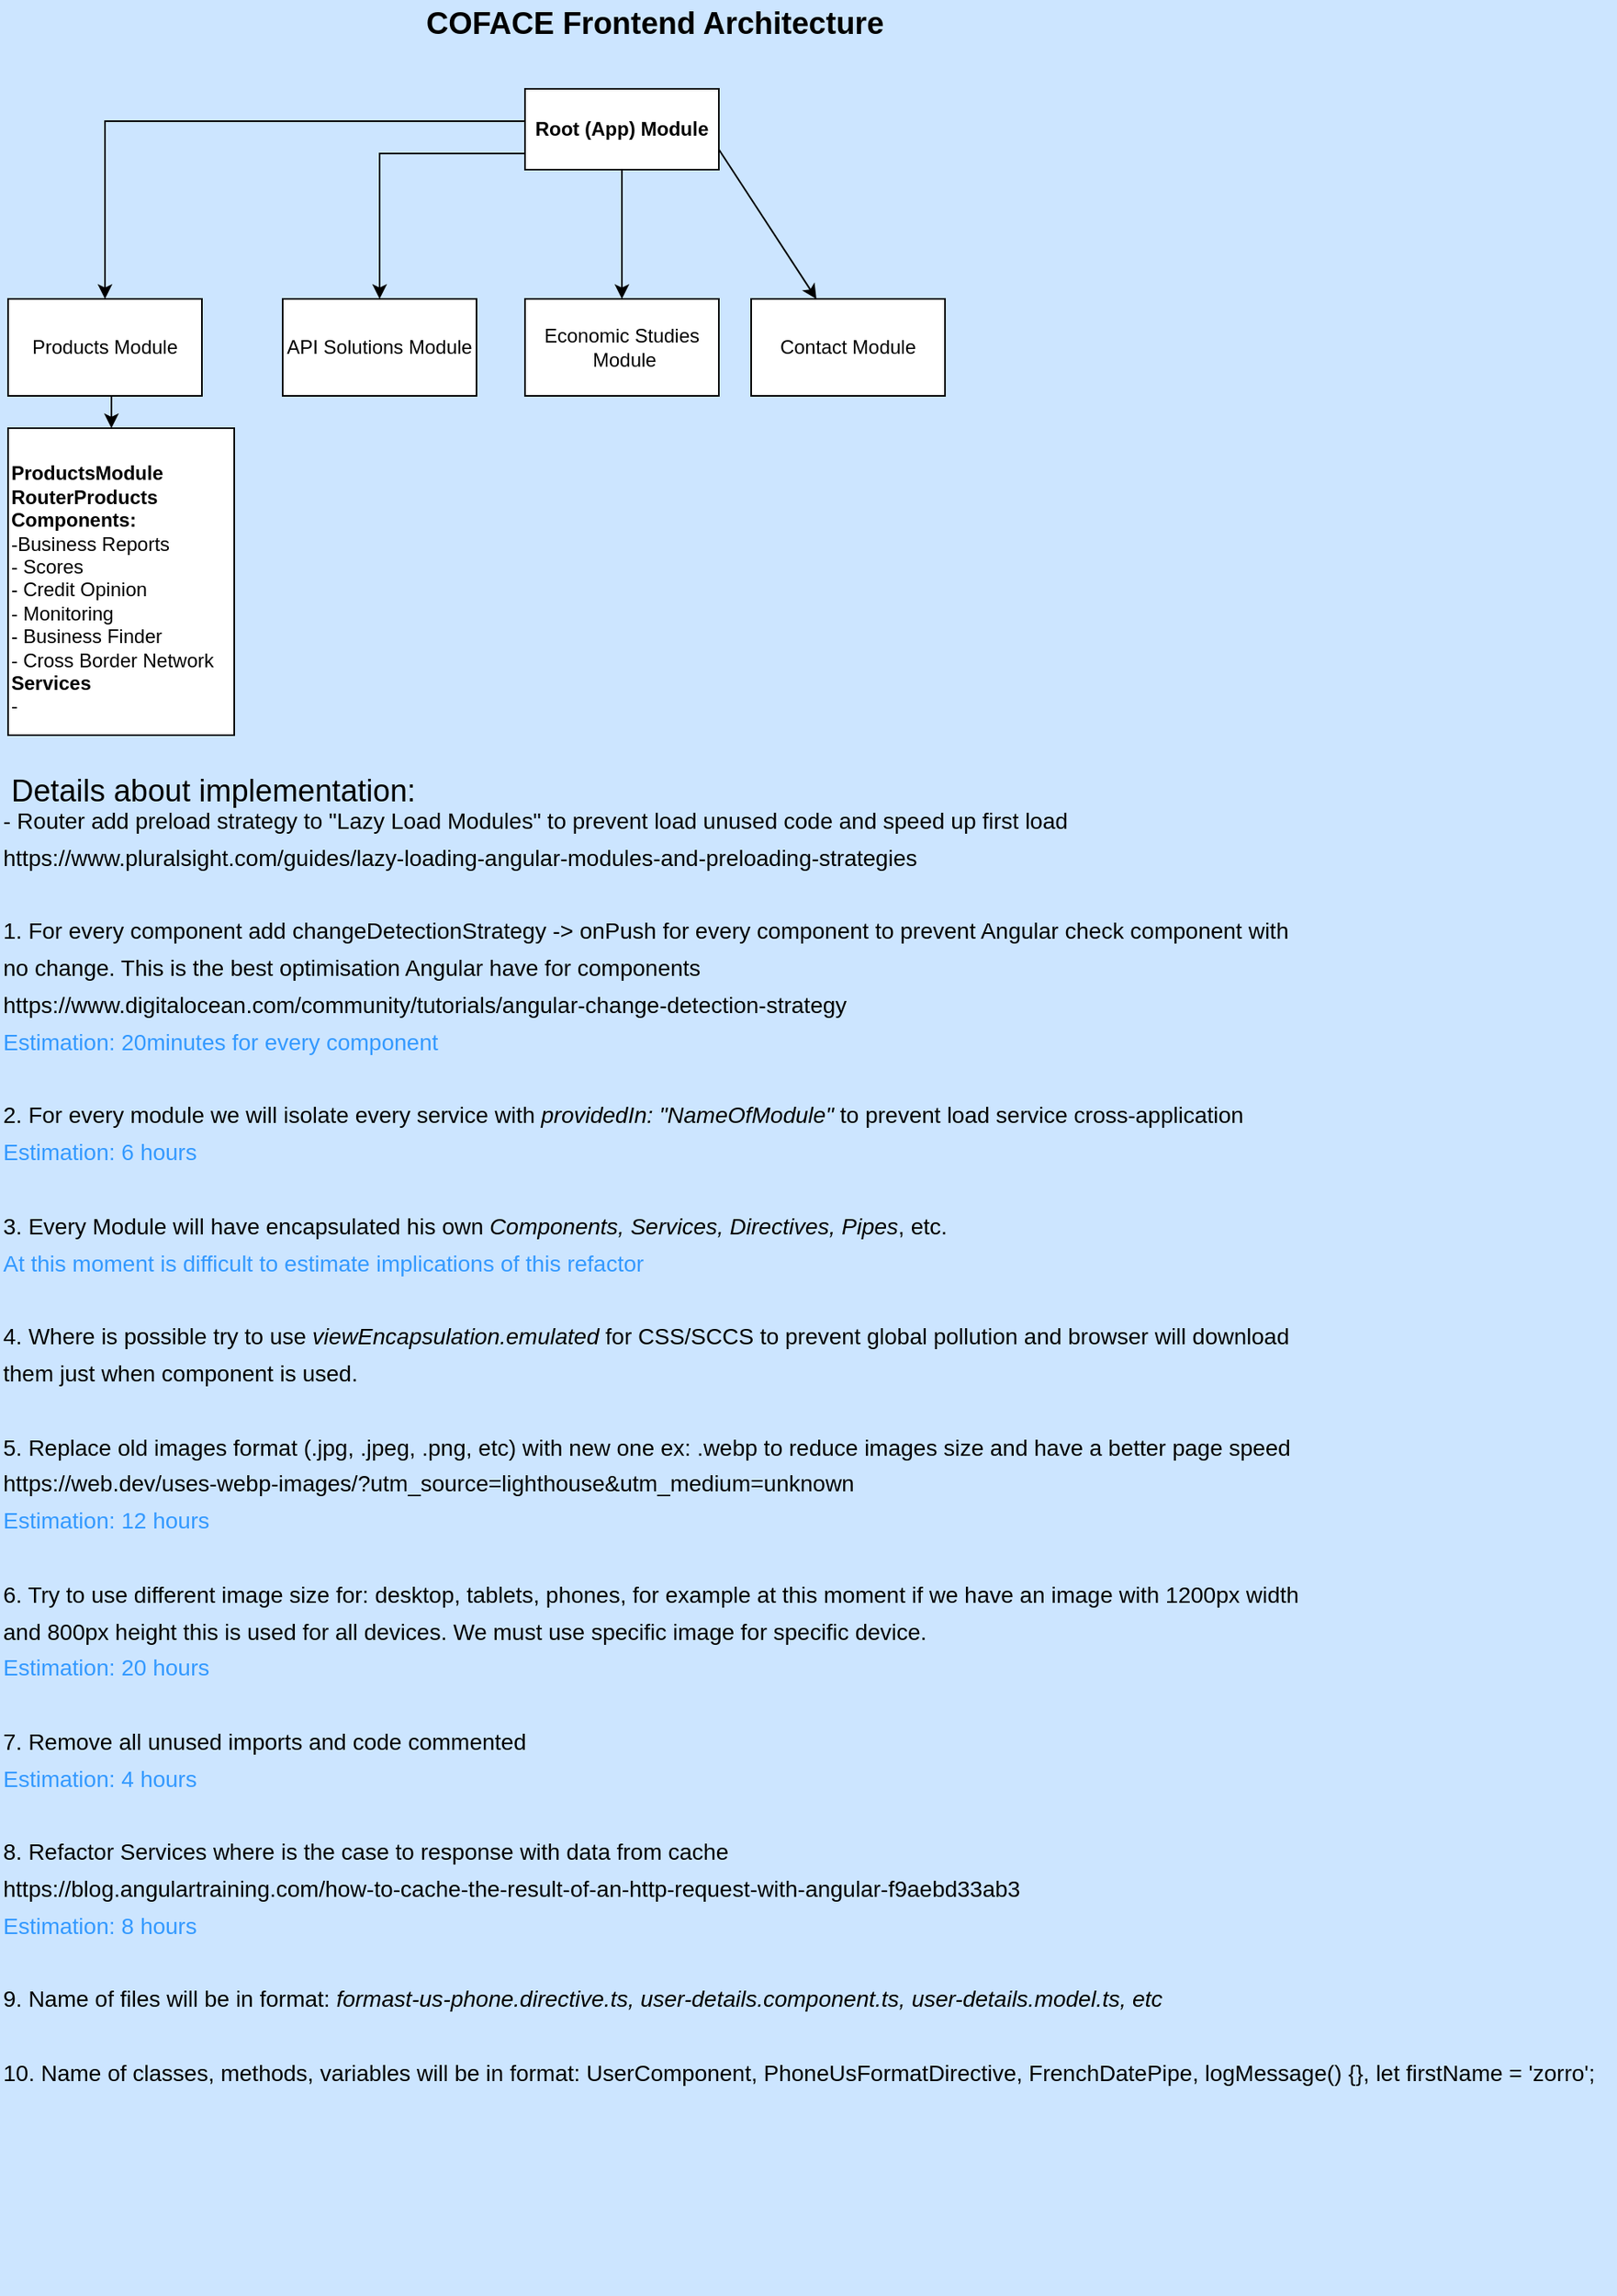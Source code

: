 <mxfile version="13.7.7" type="github">
  <diagram id="7G5bMyklPg214r5d4M1_" name="Page-1">
    <mxGraphModel dx="989" dy="646" grid="1" gridSize="10" guides="1" tooltips="1" connect="1" arrows="1" fold="1" page="1" pageScale="1" pageWidth="827" pageHeight="1169" background="#CCE5FF" math="0" shadow="0">
      <root>
        <mxCell id="0" />
        <mxCell id="1" parent="0" />
        <mxCell id="YIz92cHDHYsAEAl19uF_-3" style="edgeStyle=orthogonalEdgeStyle;rounded=0;orthogonalLoop=1;jettySize=auto;html=1;exitX=0;exitY=1;exitDx=0;exitDy=0;" edge="1" parent="1" source="YIz92cHDHYsAEAl19uF_-1" target="YIz92cHDHYsAEAl19uF_-4">
          <mxGeometry relative="1" as="geometry">
            <mxPoint x="80" y="230" as="targetPoint" />
            <Array as="points">
              <mxPoint x="340" y="90" />
              <mxPoint x="80" y="90" />
            </Array>
          </mxGeometry>
        </mxCell>
        <mxCell id="YIz92cHDHYsAEAl19uF_-11" style="edgeStyle=orthogonalEdgeStyle;rounded=0;orthogonalLoop=1;jettySize=auto;html=1;exitX=0.5;exitY=1;exitDx=0;exitDy=0;" edge="1" parent="1" source="YIz92cHDHYsAEAl19uF_-1" target="YIz92cHDHYsAEAl19uF_-12">
          <mxGeometry relative="1" as="geometry">
            <mxPoint x="400" y="200" as="targetPoint" />
            <Array as="points">
              <mxPoint x="400" y="110" />
              <mxPoint x="250" y="110" />
            </Array>
          </mxGeometry>
        </mxCell>
        <mxCell id="YIz92cHDHYsAEAl19uF_-1" value="Root (App) Module" style="rounded=0;whiteSpace=wrap;html=1;fontStyle=1" vertex="1" parent="1">
          <mxGeometry x="340" y="70" width="120" height="50" as="geometry" />
        </mxCell>
        <mxCell id="YIz92cHDHYsAEAl19uF_-7" style="edgeStyle=orthogonalEdgeStyle;rounded=0;orthogonalLoop=1;jettySize=auto;html=1;exitX=0.5;exitY=1;exitDx=0;exitDy=0;entryX=0.457;entryY=0;entryDx=0;entryDy=0;entryPerimeter=0;" edge="1" parent="1" source="YIz92cHDHYsAEAl19uF_-4" target="YIz92cHDHYsAEAl19uF_-8">
          <mxGeometry relative="1" as="geometry">
            <mxPoint x="80" y="320" as="targetPoint" />
          </mxGeometry>
        </mxCell>
        <mxCell id="YIz92cHDHYsAEAl19uF_-4" value="Products Module&lt;br&gt;" style="rounded=0;whiteSpace=wrap;html=1;" vertex="1" parent="1">
          <mxGeometry x="20" y="200" width="120" height="60" as="geometry" />
        </mxCell>
        <mxCell id="YIz92cHDHYsAEAl19uF_-8" value="&lt;b&gt;&lt;br&gt;ProductsModule&lt;br&gt;RouterProducts&lt;br&gt;Components:&lt;/b&gt;&lt;br&gt;-Business Reports&lt;br&gt;- Scores&lt;br&gt;- Credit Opinion&lt;br&gt;- Monitoring&lt;br&gt;- Business Finder&lt;br&gt;- Cross Border Network&lt;br&gt;&lt;b&gt;Services&lt;br&gt;&lt;/b&gt;-" style="rounded=0;whiteSpace=wrap;html=1;align=left;verticalAlign=top;" vertex="1" parent="1">
          <mxGeometry x="20" y="280" width="140" height="190" as="geometry" />
        </mxCell>
        <mxCell id="YIz92cHDHYsAEAl19uF_-12" value="API Solutions Module" style="rounded=0;whiteSpace=wrap;html=1;" vertex="1" parent="1">
          <mxGeometry x="190" y="200" width="120" height="60" as="geometry" />
        </mxCell>
        <mxCell id="YIz92cHDHYsAEAl19uF_-17" value="" style="endArrow=classic;html=1;exitX=0.5;exitY=1;exitDx=0;exitDy=0;" edge="1" parent="1" source="YIz92cHDHYsAEAl19uF_-1">
          <mxGeometry width="50" height="50" relative="1" as="geometry">
            <mxPoint x="390" y="300" as="sourcePoint" />
            <mxPoint x="400" y="200" as="targetPoint" />
          </mxGeometry>
        </mxCell>
        <mxCell id="YIz92cHDHYsAEAl19uF_-18" value="Economic Studies&lt;br&gt;&amp;nbsp;Module" style="rounded=0;whiteSpace=wrap;html=1;" vertex="1" parent="1">
          <mxGeometry x="340" y="200" width="120" height="60" as="geometry" />
        </mxCell>
        <mxCell id="YIz92cHDHYsAEAl19uF_-20" value="" style="endArrow=classic;html=1;exitX=1;exitY=0.75;exitDx=0;exitDy=0;" edge="1" parent="1" source="YIz92cHDHYsAEAl19uF_-1" target="YIz92cHDHYsAEAl19uF_-21">
          <mxGeometry width="50" height="50" relative="1" as="geometry">
            <mxPoint x="390" y="290" as="sourcePoint" />
            <mxPoint x="540" y="200" as="targetPoint" />
          </mxGeometry>
        </mxCell>
        <mxCell id="YIz92cHDHYsAEAl19uF_-21" value="Contact Module" style="rounded=0;whiteSpace=wrap;html=1;" vertex="1" parent="1">
          <mxGeometry x="480" y="200" width="120" height="60" as="geometry" />
        </mxCell>
        <mxCell id="YIz92cHDHYsAEAl19uF_-22" value="COFACE Frontend Architecture" style="text;html=1;align=center;verticalAlign=middle;resizable=0;points=[];autosize=1;fontSize=19;fontStyle=1" vertex="1" parent="1">
          <mxGeometry x="270" y="15" width="300" height="30" as="geometry" />
        </mxCell>
        <mxCell id="YIz92cHDHYsAEAl19uF_-23" value="Details about implementation:" style="text;html=1;align=left;verticalAlign=middle;resizable=0;points=[];autosize=1;fontSize=19;" vertex="1" parent="1">
          <mxGeometry x="20" y="490" width="270" height="30" as="geometry" />
        </mxCell>
        <mxCell id="YIz92cHDHYsAEAl19uF_-24" value="&lt;font&gt;&lt;span style=&quot;font-size: 14px&quot;&gt;- Router add preload strategy to &quot;Lazy Load Modules&quot; to prevent load unused code and speed up first load&lt;/span&gt;&lt;br&gt;&lt;span style=&quot;font-size: 14px&quot;&gt;https://www.pluralsight.com/guides/lazy-loading-angular-modules-and-preloading-strategies&lt;/span&gt;&lt;br&gt;&lt;br&gt;&lt;span style=&quot;font-size: 14px&quot;&gt;1. For every component add changeDetectionStrategy -&amp;gt; onPush for every component to prevent Angular check component with &lt;br&gt;no change. This is the best optimisation Angular have for components&lt;/span&gt;&lt;br&gt;&lt;span style=&quot;font-size: 14px&quot;&gt;https://www.digitalocean.com/community/tutorials/angular-change-detection-strategy&lt;/span&gt;&lt;br&gt;&lt;font color=&quot;#3399ff&quot; style=&quot;font-size: 14px&quot;&gt;Estimation: 20minutes for every component&amp;nbsp;&lt;br&gt;&lt;br&gt;&lt;/font&gt;&lt;span style=&quot;font-size: 14px&quot;&gt;2. For every module we will isolate every service with &lt;/span&gt;&lt;i style=&quot;font-size: 14px&quot;&gt;providedIn: &quot;NameOfModule&quot;&lt;/i&gt;&lt;span style=&quot;font-size: 14px&quot;&gt; to prevent load service cross-application&lt;br&gt;&lt;/span&gt;&lt;span style=&quot;color: rgb(51 , 153 , 255) ; font-size: 14px&quot;&gt;Estimation: 6 hours&lt;/span&gt;&lt;br&gt;&lt;br&gt;&lt;span style=&quot;font-size: 14px&quot;&gt;3. Every Module will have encapsulated his own&lt;/span&gt;&lt;i style=&quot;font-size: 14px&quot;&gt; Components, Services, Directives, Pipes&lt;/i&gt;&lt;span style=&quot;font-size: 14px&quot;&gt;, etc.&lt;br&gt;&lt;/span&gt;&lt;font color=&quot;#3399ff&quot; style=&quot;font-size: 14px&quot;&gt;At this moment is difficult to estimate implications of this refactor&lt;/font&gt;&lt;br&gt;&lt;br&gt;&lt;span style=&quot;font-size: 14px&quot;&gt;4. Where is possible try to use &lt;/span&gt;&lt;i style=&quot;font-size: 14px&quot;&gt;viewEncapsulation.emulated&lt;/i&gt;&lt;span style=&quot;font-size: 14px&quot;&gt; for CSS/SCCS to prevent global pollution and browser will download &lt;/span&gt;&lt;br&gt;&lt;span style=&quot;font-size: 14px&quot;&gt;them just when component is used.&lt;/span&gt;&lt;br&gt;&lt;br&gt;&lt;span style=&quot;font-size: 14px&quot;&gt;5. Replace old images format (.jpg, .jpeg, .png, etc) with new one ex: .webp to reduce images size and have a better page speed&lt;/span&gt;&lt;br&gt;&lt;span style=&quot;font-size: 14px&quot;&gt;https://web.dev/uses-webp-images/?utm_source=lighthouse&amp;amp;utm_medium=unknown&amp;nbsp;&lt;/span&gt;&lt;br&gt;&lt;span style=&quot;font-size: 14px ; color: rgb(51 , 153 , 255)&quot;&gt;Estimation: 12 hours&lt;br&gt;&lt;br&gt;&lt;/span&gt;&lt;span style=&quot;font-size: 14px&quot;&gt;6. Try to use different image size for: desktop, tablets, phones, for example at this moment if we have an image with 1200px width &lt;/span&gt;&lt;br&gt;&lt;span style=&quot;font-size: 14px&quot;&gt;and 800px height this is used for all devices. We must use specific image for specific device.&lt;/span&gt;&lt;br&gt;&lt;span style=&quot;font-size: 14px ; color: rgb(51 , 153 , 255)&quot;&gt;Estimation: 20 hours&lt;br&gt;&lt;br&gt;&lt;/span&gt;&lt;font style=&quot;font-size: 14px&quot;&gt;7. Remove all unused imports and code commented&lt;/font&gt;&lt;br&gt;&lt;font color=&quot;#3399ff&quot;&gt;&lt;span style=&quot;font-size: 14px&quot;&gt;Estimation: 4 hours&lt;/span&gt;&lt;/font&gt;&lt;br&gt;&lt;br&gt;&lt;span style=&quot;font-size: 14px&quot;&gt;8. Refactor Services where is the case to response with data from cache&lt;/span&gt;&lt;br&gt;&lt;span style=&quot;font-size: 14px&quot;&gt;https://blog.angulartraining.com/how-to-cache-the-result-of-an-http-request-with-angular-f9aebd33ab3&amp;nbsp;&lt;br&gt;&lt;/span&gt;&lt;span style=&quot;color: rgb(51 , 153 , 255) ; font-size: 14px&quot;&gt;Estimation: 8 hours&lt;br&gt;&lt;/span&gt;&lt;span style=&quot;font-size: 14px&quot;&gt;&lt;br&gt;9. Name of files will be in format: &lt;i&gt;formast-us-phone.directive.ts, user-details.component.ts, user-details.model.ts, etc&lt;br&gt;&lt;/i&gt;&lt;br&gt;&lt;/span&gt;&lt;span style=&quot;font-size: 14px&quot;&gt;10. Name of classes, methods, variables will be in format: UserComponent, PhoneUsFormatDirective, FrenchDatePipe, logMessage() {}, let firstName = &#39;zorro&#39;;&lt;/span&gt;&lt;br&gt;&lt;br&gt;&lt;br&gt;&lt;br&gt;&lt;br&gt;&lt;/font&gt;" style="text;html=1;align=left;verticalAlign=middle;resizable=0;points=[];autosize=1;fontSize=19;" vertex="1" parent="1">
          <mxGeometry x="15" y="475" width="1000" height="960" as="geometry" />
        </mxCell>
      </root>
    </mxGraphModel>
  </diagram>
</mxfile>

